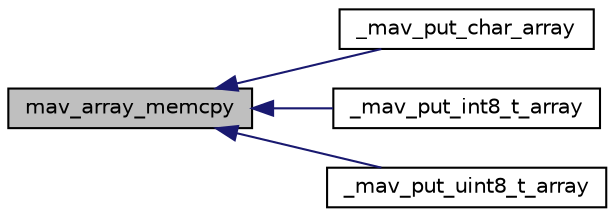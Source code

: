digraph "mav_array_memcpy"
{
 // INTERACTIVE_SVG=YES
  edge [fontname="Helvetica",fontsize="10",labelfontname="Helvetica",labelfontsize="10"];
  node [fontname="Helvetica",fontsize="10",shape=record];
  rankdir="LR";
  Node1 [label="mav_array_memcpy",height=0.2,width=0.4,color="black", fillcolor="grey75", style="filled" fontcolor="black"];
  Node1 -> Node2 [dir="back",color="midnightblue",fontsize="10",style="solid",fontname="Helvetica"];
  Node2 [label="_mav_put_char_array",height=0.2,width=0.4,color="black", fillcolor="white", style="filled",URL="$v1_80_2protocol_8h.html#a1e87b7f293e127478ca611644a7810b6"];
  Node1 -> Node3 [dir="back",color="midnightblue",fontsize="10",style="solid",fontname="Helvetica"];
  Node3 [label="_mav_put_int8_t_array",height=0.2,width=0.4,color="black", fillcolor="white", style="filled",URL="$v1_80_2protocol_8h.html#a64bb3513b0bb1439774f99bc2f27c38b"];
  Node1 -> Node4 [dir="back",color="midnightblue",fontsize="10",style="solid",fontname="Helvetica"];
  Node4 [label="_mav_put_uint8_t_array",height=0.2,width=0.4,color="black", fillcolor="white", style="filled",URL="$v1_80_2protocol_8h.html#a78cf8b010c1768f8be4b9caa34aba0dc"];
}
